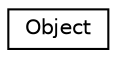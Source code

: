digraph "Graphical Class Hierarchy"
{
  edge [fontname="Helvetica",fontsize="10",labelfontname="Helvetica",labelfontsize="10"];
  node [fontname="Helvetica",fontsize="10",shape=record];
  rankdir="LR";
  Node1 [label="Object",height=0.2,width=0.4,color="black", fillcolor="white", style="filled",URL="$classObject.html"];
}
